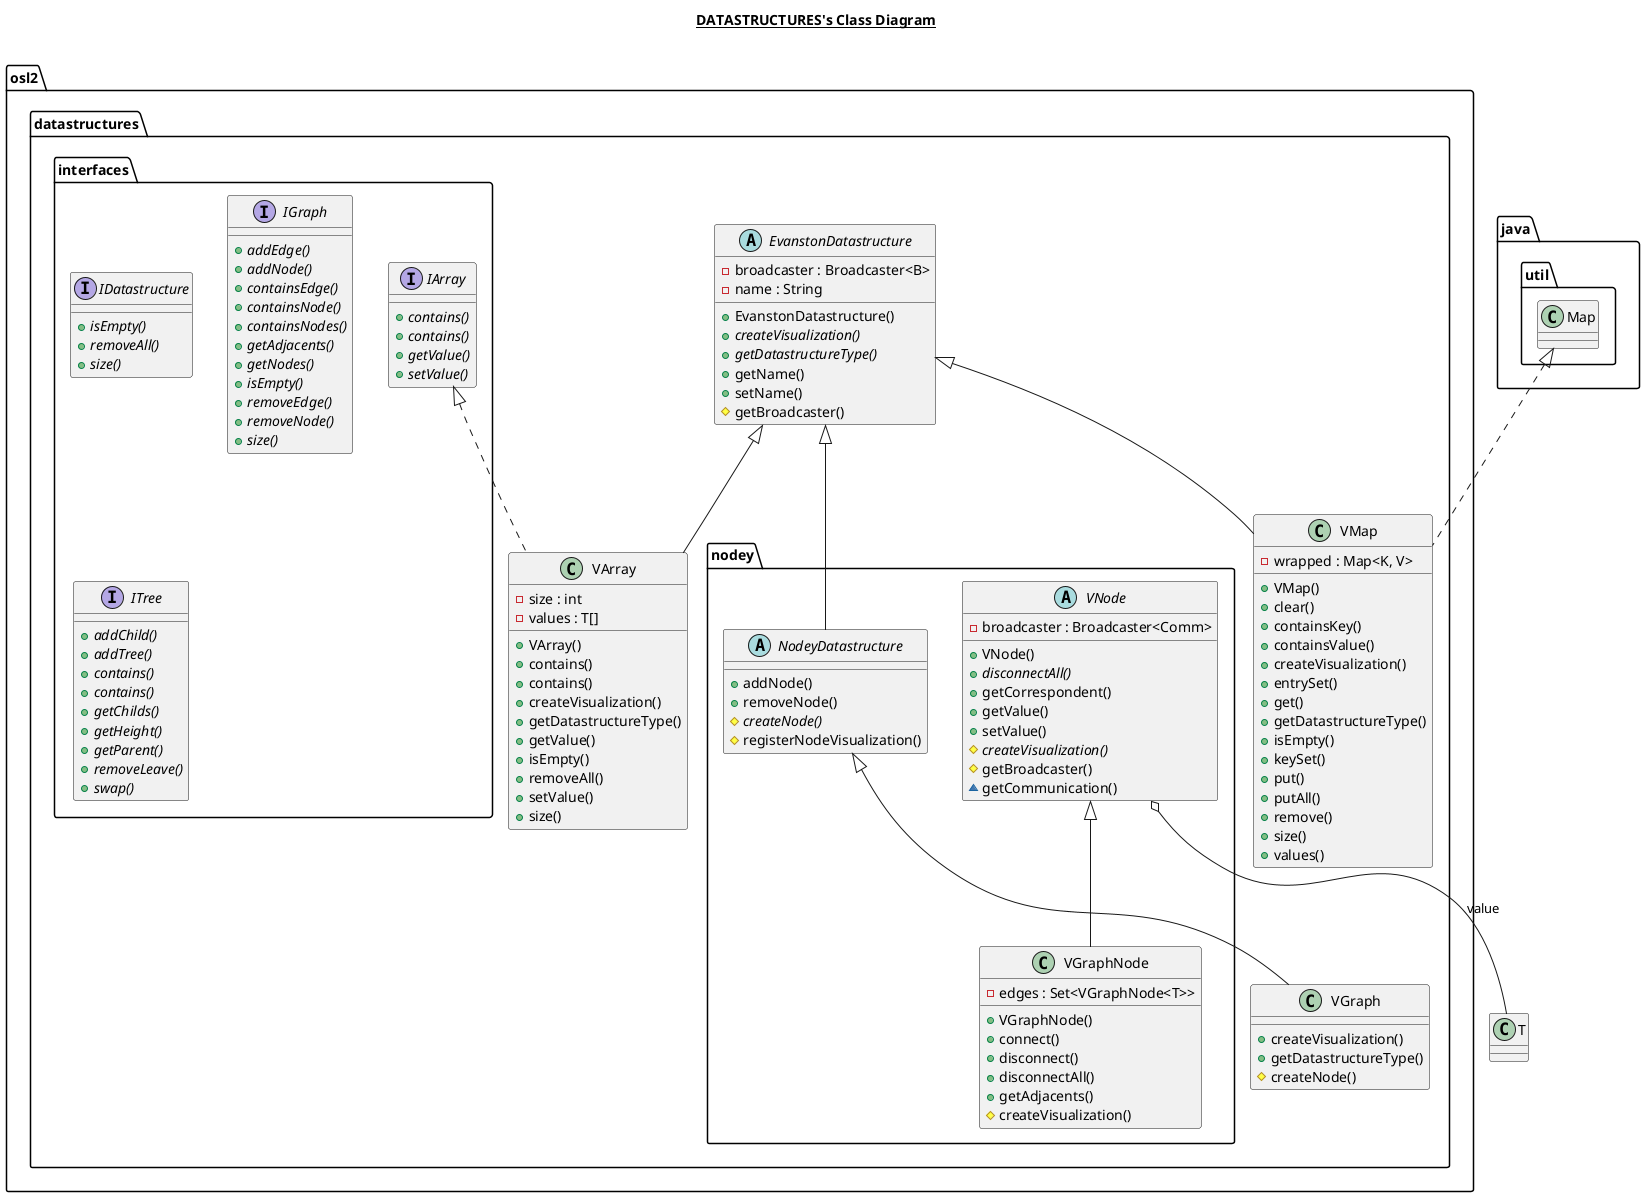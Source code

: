 @startuml

title __DATASTRUCTURES's Class Diagram__\n

namespace osl2 {
  namespace datastructures {
      namespace interfaces {
        interface osl2.datastructures.interfaces.IArray {
            {abstract} + contains()
            {abstract} + contains()
            {abstract} + getValue()
            {abstract} + setValue()
        }
        interface osl2.datastructures.interfaces.IDatastructure {
            {abstract} + isEmpty()
            {abstract} + removeAll()
            {abstract} + size()
        }
        interface osl2.datastructures.interfaces.IGraph {
            {abstract} + addEdge()
            {abstract} + addNode()
            {abstract} + containsEdge()
            {abstract} + containsNode()
            {abstract} + containsNodes()
            {abstract} + getAdjacents()
            {abstract} + getNodes()
            {abstract} + isEmpty()
            {abstract} + removeEdge()
            {abstract} + removeNode()
            {abstract} + size()
        }
        interface osl2.datastructures.interfaces.ITree {
            {abstract} + addChild()
            {abstract} + addTree()
            {abstract} + contains()
            {abstract} + contains()
            {abstract} + getChilds()
            {abstract} + getHeight()
            {abstract} + getParent()
            {abstract} + removeLeave()
            {abstract} + swap()
        }
      }
    namespace nodey {
      abstract class osl2.datastructures.nodey.NodeyDatastructure {
          + addNode()
          + removeNode()
          {abstract} # createNode()
          # registerNodeVisualization()
      }
      class osl2.datastructures.nodey.VGraphNode {
          - edges : Set<VGraphNode<T>>
          + VGraphNode()
          + connect()
          + disconnect()
          + disconnectAll()
          + getAdjacents()
          # createVisualization()
      }
      abstract class osl2.datastructures.nodey.VNode {
          - broadcaster : Broadcaster<Comm>
          + VNode()
          {abstract} + disconnectAll()
          + getCorrespondent()
          + getValue()
          + setValue()
          {abstract} # createVisualization()
          # getBroadcaster()
          ~ getCommunication()
      }
    }
    abstract class osl2.datastructures.EvanstonDatastructure {
        - broadcaster : Broadcaster<B>
        - name : String
        + EvanstonDatastructure()
        {abstract} + createVisualization()
        {abstract} + getDatastructureType()
        + getName()
        + setName()
        # getBroadcaster()
    }
    class osl2.datastructures.VArray {
        - size : int
        - values : T[]
        + VArray()
        + contains()
        + contains()
        + createVisualization()
        + getDatastructureType()
        + getValue()
        + isEmpty()
        + removeAll()
        + setValue()
        + size()
    }
    class osl2.datastructures.VGraph {
        + createVisualization()
        + getDatastructureType()
        # createNode()
    }
    class osl2.datastructures.VMap {
        - wrapped : Map<K, V>
        + VMap()
        + clear()
        + containsKey()
        + containsValue()
        + createVisualization()
        + entrySet()
        + get()
        + getDatastructureType()
        + isEmpty()
        + keySet()
        + put()
        + putAll()
        + remove()
        + size()
        + values()
    }
  }
}



osl2.datastructures.VArray .up.|> osl2.datastructures.interfaces.IArray
osl2.datastructures.VArray -up-|> osl2.datastructures.EvanstonDatastructure
osl2.datastructures.VGraph -up-|> osl2.datastructures.nodey.NodeyDatastructure
osl2.datastructures.VMap .up.|> java.util.Map
osl2.datastructures.VMap -up-|> osl2.datastructures.EvanstonDatastructure

osl2.datastructures.nodey.NodeyDatastructure -up-|> osl2.datastructures.EvanstonDatastructure
osl2.datastructures.nodey.VGraphNode -up-|> osl2.datastructures.nodey.VNode
osl2.datastructures.nodey.VNode o-- T : value

@enduml

